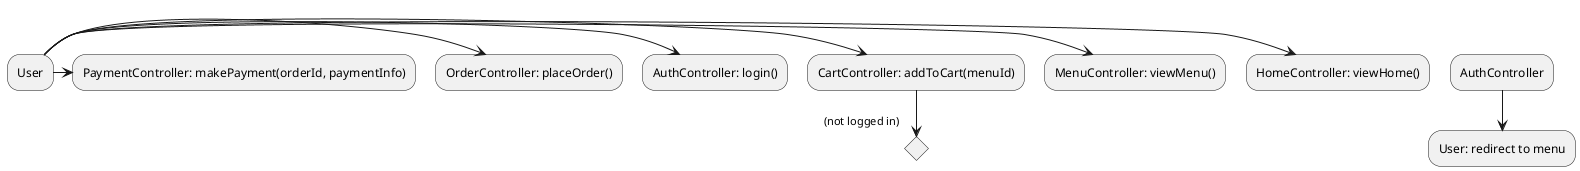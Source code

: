 @startuml
User -> HomeController: viewHome()
User -> MenuController: viewMenu()
User -> CartController: addToCart(menuId)

if (not logged in) then
    User -> AuthController: login()
    AuthController --> User: redirect to menu
endif

User -> OrderController: placeOrder()
User -> PaymentController: makePayment(orderId, paymentInfo)

@enduml
